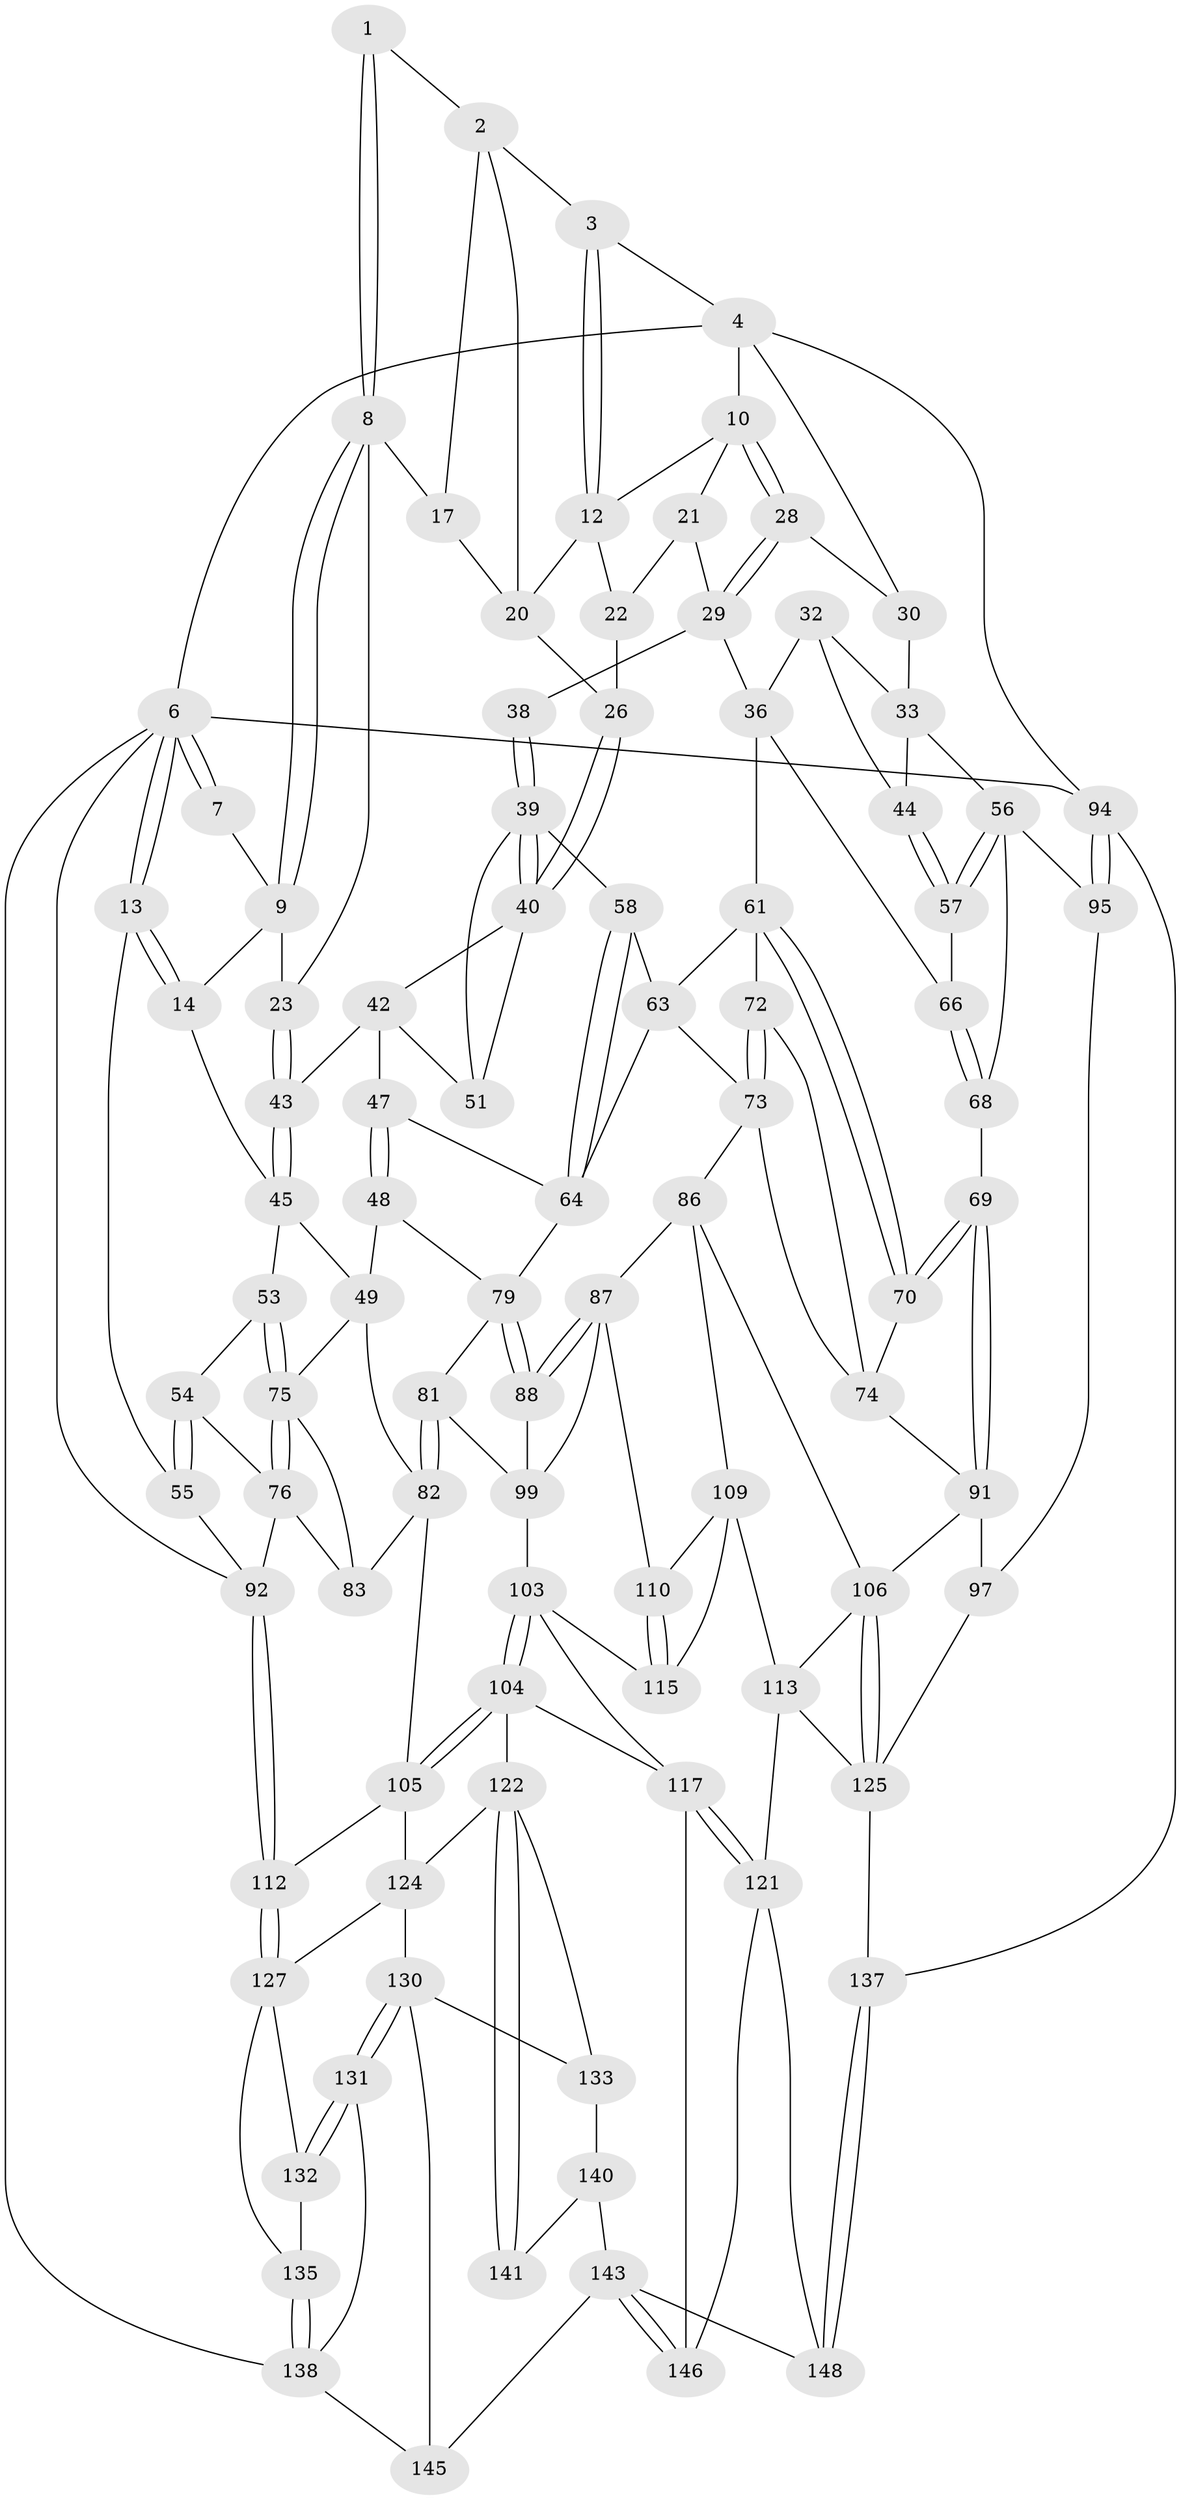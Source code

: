 // original degree distribution, {3: 0.02702702702702703, 4: 0.24324324324324326, 6: 0.25675675675675674, 5: 0.47297297297297297}
// Generated by graph-tools (version 1.1) at 2025/11/02/27/25 16:11:57]
// undirected, 94 vertices, 206 edges
graph export_dot {
graph [start="1"]
  node [color=gray90,style=filled];
  1 [pos="+0.4808848623416286+0"];
  2 [pos="+0.5698546109498983+0",super="+16"];
  3 [pos="+0.5969154643547218+0"];
  4 [pos="+0.9120712255508052+0",super="+5"];
  6 [pos="+0+0",super="+100"];
  7 [pos="+0.32197037762860925+0"];
  8 [pos="+0.4408421824946497+0.10995044912260177",super="+18"];
  9 [pos="+0.31419793825576386+0",super="+15"];
  10 [pos="+0.7810566291215638+0.07608757872837586",super="+11"];
  12 [pos="+0.6507892376334434+0",super="+19"];
  13 [pos="+0+0"];
  14 [pos="+0.12477688600150191+0.15424826377029693"];
  17 [pos="+0.4883854305552631+0.1376159634514779"];
  20 [pos="+0.5747648242083901+0.07496376547595454",super="+24"];
  21 [pos="+0.6808128495103232+0.059263839249655774",super="+27"];
  22 [pos="+0.6308908511004703+0.08327624004727731",super="+25"];
  23 [pos="+0.37702695496237215+0.14013007128298552"];
  26 [pos="+0.5294720673950435+0.16715744504976468"];
  28 [pos="+0.8027247271846145+0.11082834875951177"];
  29 [pos="+0.7419899936122402+0.24264674673245842",super="+37"];
  30 [pos="+1+0",super="+31"];
  32 [pos="+0.888447642739755+0.13841174278017712",super="+35"];
  33 [pos="+0.9135096475494949+0.1904672894623765",super="+34"];
  36 [pos="+0.7844211965613748+0.2947275920665393",super="+60"];
  38 [pos="+0.7317651740656144+0.2810111257778159"];
  39 [pos="+0.6302655245359465+0.2744948080975788",super="+52"];
  40 [pos="+0.5324702922285544+0.19581916246938877",super="+41"];
  42 [pos="+0.4009725633404928+0.22172909999207968",super="+46"];
  43 [pos="+0.37628419075146846+0.14112302864786902"];
  44 [pos="+0.8092809884156242+0.2944878667955509"];
  45 [pos="+0.20903329550597277+0.23962777072529415",super="+50"];
  47 [pos="+0.36644513208612073+0.3770207896234432"];
  48 [pos="+0.2970784679024077+0.394562592297446"];
  49 [pos="+0.25294597678309205+0.380501625011681",super="+77"];
  51 [pos="+0.489277581776909+0.30664713236508634"];
  53 [pos="+0.22388818484234999+0.3687978694512471"];
  54 [pos="+0.05355076580487537+0.4165784000530989"];
  55 [pos="+0+0.32254248833048066"];
  56 [pos="+1+0.3913034649491831",super="+71"];
  57 [pos="+0.9801178433793521+0.3455877447786345"];
  58 [pos="+0.5774021455782655+0.4279201260089762",super="+59"];
  61 [pos="+0.7501797777721104+0.44656718591638744",super="+62"];
  63 [pos="+0.6922417076810373+0.42824369697542347",super="+67"];
  64 [pos="+0.573488213721995+0.4783900385630126",super="+65"];
  66 [pos="+0.8318838563929296+0.42727705086041495"];
  68 [pos="+0.854933989652605+0.5226469385035232"];
  69 [pos="+0.8392416615692992+0.5290137064499765"];
  70 [pos="+0.8116264129920107+0.5244775830877284"];
  72 [pos="+0.6899721340029249+0.5171036190208316"];
  73 [pos="+0.594295854181271+0.5393616590998859",super="+85"];
  74 [pos="+0.8013900429969784+0.527244292198317",super="+90"];
  75 [pos="+0.14298014537918416+0.5273087726277372",super="+78"];
  76 [pos="+0.06618872709149641+0.5556929253860646",super="+84"];
  79 [pos="+0.384358202941338+0.5609521132271266",super="+80"];
  81 [pos="+0.2659031220337436+0.6205553288615197"];
  82 [pos="+0.2523596024634344+0.6267105577881714",super="+89"];
  83 [pos="+0.10549180038660422+0.63769390295137"];
  86 [pos="+0.5834936585542542+0.5939339638358928",super="+108"];
  87 [pos="+0.4191750678728689+0.6156826900860213",super="+101"];
  88 [pos="+0.3869995498892666+0.5786574662752411"];
  91 [pos="+0.7837636459236627+0.7342246855200232",super="+98"];
  92 [pos="+0+0.738040492640016",super="+93"];
  94 [pos="+1+1",super="+136"];
  95 [pos="+1+0.641626498980309",super="+96"];
  97 [pos="+0.8708799261386224+0.7793024677431253"];
  99 [pos="+0.2860256176837008+0.6167032640954",super="+102"];
  103 [pos="+0.3264173427432849+0.742373110319107",super="+116"];
  104 [pos="+0.28382114054990215+0.7669517929040747",super="+119"];
  105 [pos="+0.21289352914367007+0.7316327432484427",super="+111"];
  106 [pos="+0.7594618049552455+0.766725070534443",super="+107"];
  109 [pos="+0.5354906959089046+0.6900374267059357",super="+114"];
  110 [pos="+0.45547187917143456+0.732999841410563"];
  112 [pos="+0+0.8040089041602427"];
  113 [pos="+0.5945623769519575+0.840103039582916",super="+120"];
  115 [pos="+0.46501050402715255+0.7805390276867826"];
  117 [pos="+0.4119634164292328+0.8587489262989062",super="+118"];
  121 [pos="+0.5613686252947775+0.93247057064992",super="+147"];
  122 [pos="+0.2834117095105376+0.8929268067552533",super="+123"];
  124 [pos="+0.1627757765585123+0.8433560977800428",super="+129"];
  125 [pos="+0.642582789674599+0.8690116532894765",super="+126"];
  127 [pos="+0+0.8080133016945056",super="+128"];
  130 [pos="+0.12653069250821525+0.9612930604165609",super="+134"];
  131 [pos="+0.09557165485187058+0.9402461308932826"];
  132 [pos="+0.09062495429739448+0.9072978002011142"];
  133 [pos="+0.1836863543416589+0.9117380140945445"];
  135 [pos="+0.02321062503523883+0.8832033607898551"];
  137 [pos="+0.9446575798677939+1"];
  138 [pos="+0.051060740947652755+0.9339831005325763",super="+139"];
  140 [pos="+0.19713369056844499+0.9146259445293207",super="+142"];
  141 [pos="+0.2732239535121548+0.9190702205484461"];
  143 [pos="+0.2871870633171855+1",super="+144"];
  145 [pos="+0.18525661540792093+1"];
  146 [pos="+0.39255285275804824+0.9602560051360515"];
  148 [pos="+0.5336169442234612+1"];
  1 -- 2;
  1 -- 8;
  1 -- 8;
  2 -- 3;
  2 -- 17;
  2 -- 20;
  3 -- 4;
  3 -- 12;
  3 -- 12;
  4 -- 10;
  4 -- 30;
  4 -- 94;
  4 -- 6;
  6 -- 7;
  6 -- 7;
  6 -- 13;
  6 -- 13;
  6 -- 94;
  6 -- 138;
  6 -- 92;
  7 -- 9;
  8 -- 9;
  8 -- 9;
  8 -- 17;
  8 -- 23;
  9 -- 14;
  9 -- 23;
  10 -- 28;
  10 -- 28;
  10 -- 12;
  10 -- 21;
  12 -- 20;
  12 -- 22;
  13 -- 14;
  13 -- 14;
  13 -- 55;
  14 -- 45;
  17 -- 20;
  20 -- 26;
  21 -- 22 [weight=2];
  21 -- 29;
  22 -- 26;
  23 -- 43;
  23 -- 43;
  26 -- 40;
  26 -- 40;
  28 -- 29;
  28 -- 29;
  28 -- 30;
  29 -- 36;
  29 -- 38;
  30 -- 33;
  32 -- 33;
  32 -- 36;
  32 -- 44;
  33 -- 44;
  33 -- 56;
  36 -- 66;
  36 -- 61;
  38 -- 39;
  38 -- 39;
  39 -- 40;
  39 -- 40;
  39 -- 58;
  39 -- 51;
  40 -- 42;
  40 -- 51;
  42 -- 43;
  42 -- 51;
  42 -- 47;
  43 -- 45;
  43 -- 45;
  44 -- 57;
  44 -- 57;
  45 -- 49;
  45 -- 53;
  47 -- 48;
  47 -- 48;
  47 -- 64;
  48 -- 49;
  48 -- 79;
  49 -- 82;
  49 -- 75;
  53 -- 54;
  53 -- 75;
  53 -- 75;
  54 -- 55;
  54 -- 55;
  54 -- 76;
  55 -- 92;
  56 -- 57;
  56 -- 57;
  56 -- 68;
  56 -- 95;
  57 -- 66;
  58 -- 64;
  58 -- 64;
  58 -- 63;
  61 -- 70;
  61 -- 70;
  61 -- 72;
  61 -- 63;
  63 -- 64;
  63 -- 73;
  64 -- 79;
  66 -- 68;
  66 -- 68;
  68 -- 69;
  69 -- 70;
  69 -- 70;
  69 -- 91;
  69 -- 91;
  70 -- 74;
  72 -- 73;
  72 -- 73;
  72 -- 74;
  73 -- 86;
  73 -- 74;
  74 -- 91;
  75 -- 76;
  75 -- 76;
  75 -- 83;
  76 -- 83;
  76 -- 92;
  79 -- 88;
  79 -- 88;
  79 -- 81;
  81 -- 82;
  81 -- 82;
  81 -- 99;
  82 -- 105;
  82 -- 83;
  86 -- 87;
  86 -- 109;
  86 -- 106;
  87 -- 88;
  87 -- 88;
  87 -- 99;
  87 -- 110;
  88 -- 99;
  91 -- 97;
  91 -- 106;
  92 -- 112;
  92 -- 112;
  94 -- 95 [weight=2];
  94 -- 95;
  94 -- 137;
  95 -- 97;
  97 -- 125;
  99 -- 103;
  103 -- 104;
  103 -- 104;
  103 -- 115;
  103 -- 117;
  104 -- 105;
  104 -- 105;
  104 -- 122;
  104 -- 117;
  105 -- 112;
  105 -- 124;
  106 -- 125;
  106 -- 125;
  106 -- 113;
  109 -- 110;
  109 -- 113;
  109 -- 115;
  110 -- 115;
  110 -- 115;
  112 -- 127;
  112 -- 127;
  113 -- 125;
  113 -- 121;
  117 -- 121;
  117 -- 121;
  117 -- 146;
  121 -- 146;
  121 -- 148;
  122 -- 141;
  122 -- 141;
  122 -- 124;
  122 -- 133;
  124 -- 130;
  124 -- 127;
  125 -- 137;
  127 -- 135;
  127 -- 132;
  130 -- 131;
  130 -- 131;
  130 -- 145;
  130 -- 133;
  131 -- 132;
  131 -- 132;
  131 -- 138;
  132 -- 135;
  133 -- 140;
  135 -- 138;
  135 -- 138;
  137 -- 148;
  137 -- 148;
  138 -- 145;
  140 -- 141 [weight=2];
  140 -- 143;
  143 -- 146;
  143 -- 146;
  143 -- 145;
  143 -- 148;
}
